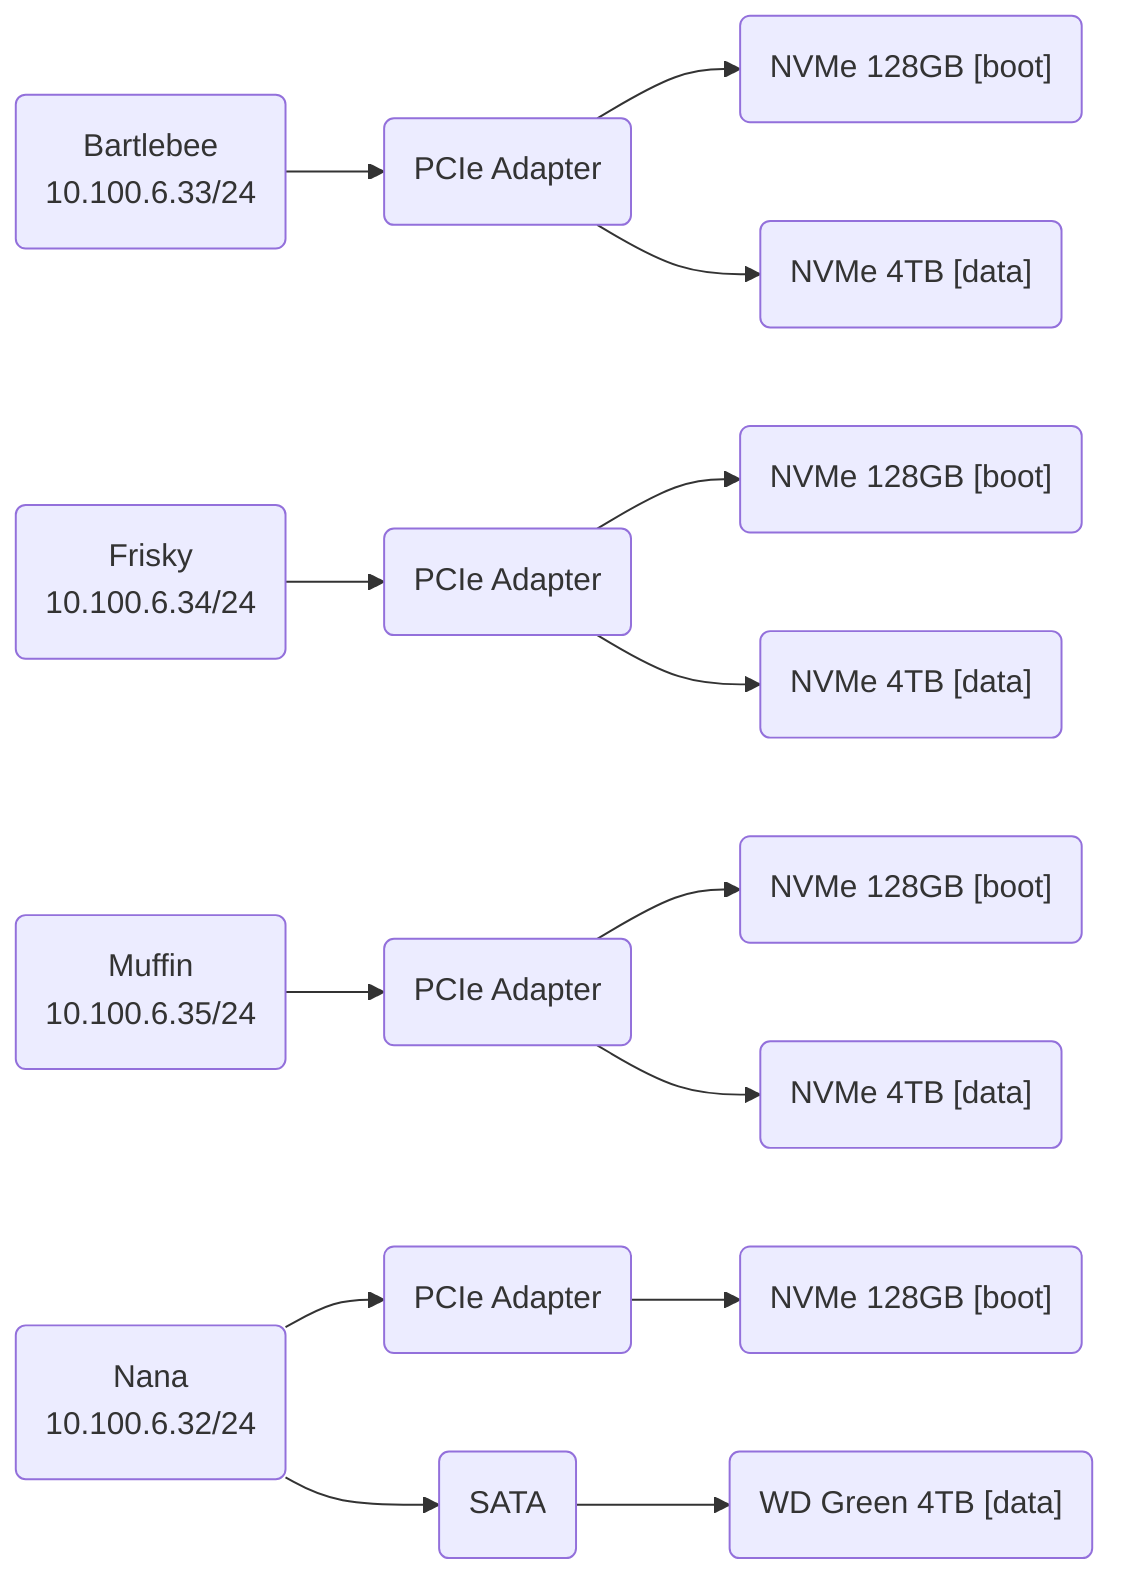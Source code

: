 flowchart LR
  Node0("Bartlebee<br>10.100.6.33/24")
    --> Node0Adapter("PCIe Adapter")
    --> Node0Drive0("NVMe 128GB [boot]") & Node0Drive1("NVMe 4TB [data]")

  Node1("Frisky<br>10.100.6.34/24")
    --> Node1Adapter("PCIe Adapter")
    --> Node1Drive0("NVMe 128GB [boot]") & Node1Drive1("NVMe 4TB [data]")

  Node2("Muffin<br>10.100.6.35/24")
    --> Node2Adapter("PCIe Adapter")
    --> Node2Drive0("NVMe 128GB [boot]") & Node2Drive1("NVMe 4TB [data]")

  Node3("Nana<br>10.100.6.32/24")
    --> Node3Adapter("PCIe Adapter")
    --> Node3Drive0("NVMe 128GB [boot]")
  Node3
    --> Node3SATA("SATA")
    --> Node3Drive1("WD Green 4TB [data]")